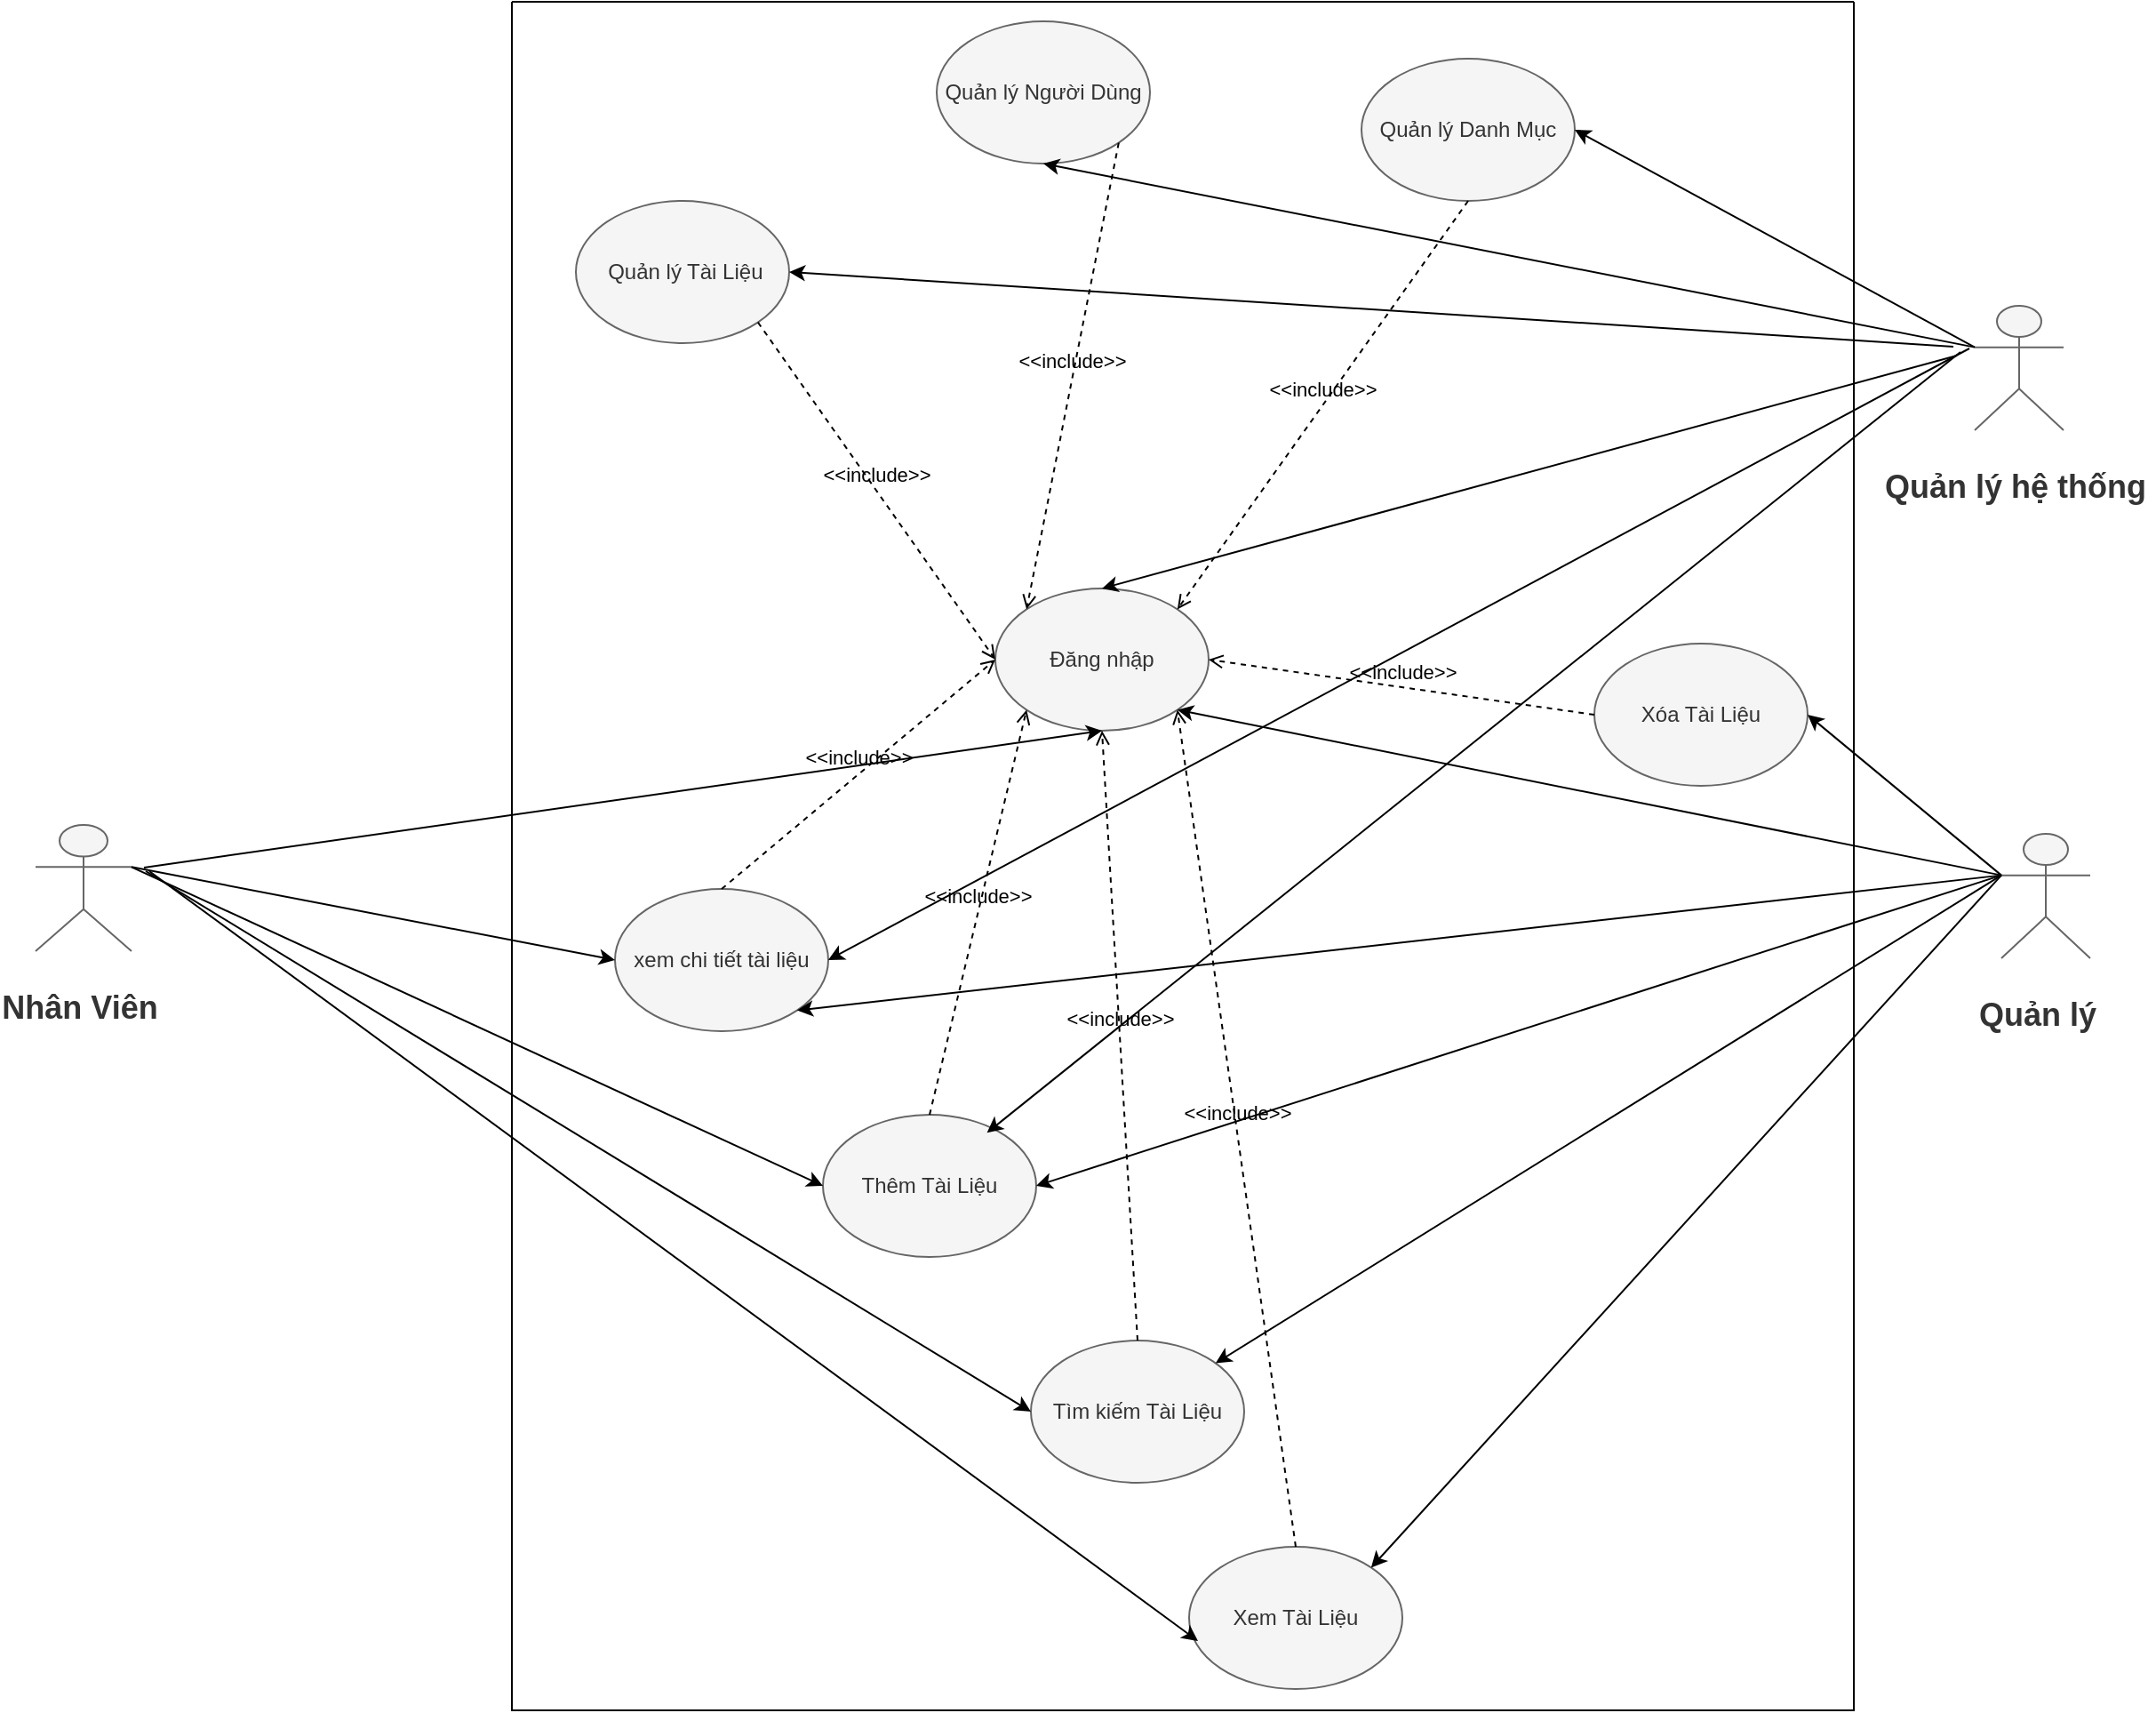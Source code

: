 <mxfile version="26.0.16">
  <diagram name="Page-1" id="sFSv0K3qzuAxDGMwvceu">
    <mxGraphModel dx="2302" dy="1347" grid="0" gridSize="10" guides="1" tooltips="1" connect="1" arrows="1" fold="1" page="0" pageScale="1" pageWidth="850" pageHeight="1100" math="0" shadow="0">
      <root>
        <mxCell id="0" />
        <mxCell id="1" parent="0" />
        <mxCell id="ZACLSQcDL1vWYHaIVnam-1" value="Đăng nhập" style="ellipse;whiteSpace=wrap;html=1;fillColor=#f5f5f5;fontColor=#333333;strokeColor=#666666;" parent="1" vertex="1">
          <mxGeometry x="757" y="612" width="120" height="80" as="geometry" />
        </mxCell>
        <mxCell id="ZACLSQcDL1vWYHaIVnam-2" value="&lt;h2&gt;Quản lý hệ thống&amp;nbsp;&lt;/h2&gt;" style="shape=umlActor;verticalLabelPosition=bottom;verticalAlign=top;html=1;outlineConnect=0;strokeColor=#666666;fontColor=#333333;fillColor=#f5f5f5;" parent="1" vertex="1">
          <mxGeometry x="1308" y="453" width="50" height="70" as="geometry" />
        </mxCell>
        <mxCell id="ZACLSQcDL1vWYHaIVnam-5" value="Quản lý Người Dùng" style="ellipse;whiteSpace=wrap;html=1;fillColor=#f5f5f5;fontColor=#333333;strokeColor=#666666;" parent="1" vertex="1">
          <mxGeometry x="724" y="293" width="120" height="80" as="geometry" />
        </mxCell>
        <mxCell id="ZACLSQcDL1vWYHaIVnam-6" value="&amp;nbsp;Quản lý Tài Liệu" style="ellipse;whiteSpace=wrap;html=1;fillColor=#f5f5f5;fontColor=#333333;strokeColor=#666666;" parent="1" vertex="1">
          <mxGeometry x="521" y="394" width="120" height="80" as="geometry" />
        </mxCell>
        <mxCell id="ZACLSQcDL1vWYHaIVnam-7" value="&lt;h2&gt;Nhân Viên&amp;nbsp;&lt;/h2&gt;" style="shape=umlActor;verticalLabelPosition=bottom;verticalAlign=top;html=1;outlineConnect=0;strokeColor=#666666;fontColor=#333333;fillColor=#f5f5f5;" parent="1" vertex="1">
          <mxGeometry x="217" y="745" width="54" height="71" as="geometry" />
        </mxCell>
        <mxCell id="ZACLSQcDL1vWYHaIVnam-8" value="" style="endArrow=classic;html=1;rounded=0;strokeColor=#000000;entryX=0.5;entryY=0;entryDx=0;entryDy=0;" parent="1" target="ZACLSQcDL1vWYHaIVnam-1" edge="1">
          <mxGeometry width="50" height="50" relative="1" as="geometry">
            <mxPoint x="1298" y="481" as="sourcePoint" />
            <mxPoint x="974" y="530.5" as="targetPoint" />
          </mxGeometry>
        </mxCell>
        <mxCell id="ZACLSQcDL1vWYHaIVnam-9" value="" style="endArrow=classic;html=1;rounded=0;entryX=1;entryY=0.5;entryDx=0;entryDy=0;strokeColor=#000000;" parent="1" target="ZACLSQcDL1vWYHaIVnam-6" edge="1">
          <mxGeometry width="50" height="50" relative="1" as="geometry">
            <mxPoint x="1296" y="476" as="sourcePoint" />
            <mxPoint x="956" y="433" as="targetPoint" />
          </mxGeometry>
        </mxCell>
        <mxCell id="ZACLSQcDL1vWYHaIVnam-10" value="" style="endArrow=classic;html=1;rounded=0;entryX=0.5;entryY=1;entryDx=0;entryDy=0;strokeColor=#000000;exitX=0;exitY=0.333;exitDx=0;exitDy=0;exitPerimeter=0;" parent="1" source="ZACLSQcDL1vWYHaIVnam-2" target="ZACLSQcDL1vWYHaIVnam-5" edge="1">
          <mxGeometry width="50" height="50" relative="1" as="geometry">
            <mxPoint x="1130" y="545" as="sourcePoint" />
            <mxPoint x="1217" y="471" as="targetPoint" />
          </mxGeometry>
        </mxCell>
        <mxCell id="ZACLSQcDL1vWYHaIVnam-14" value="xem chi tiết tài liệu" style="ellipse;whiteSpace=wrap;html=1;fillColor=#f5f5f5;fontColor=#333333;strokeColor=#666666;" parent="1" vertex="1">
          <mxGeometry x="543" y="781" width="120" height="80" as="geometry" />
        </mxCell>
        <mxCell id="ZACLSQcDL1vWYHaIVnam-15" value="Thêm Tài Liệu" style="ellipse;whiteSpace=wrap;html=1;fillColor=#f5f5f5;fontColor=#333333;strokeColor=#666666;" parent="1" vertex="1">
          <mxGeometry x="660" y="908" width="120" height="80" as="geometry" />
        </mxCell>
        <mxCell id="ZACLSQcDL1vWYHaIVnam-17" value="Tìm kiếm Tài Liệu" style="ellipse;whiteSpace=wrap;html=1;fillColor=#f5f5f5;fontColor=#333333;strokeColor=#666666;" parent="1" vertex="1">
          <mxGeometry x="777" y="1035" width="120" height="80" as="geometry" />
        </mxCell>
        <mxCell id="ZACLSQcDL1vWYHaIVnam-18" value="" style="endArrow=classic;html=1;rounded=0;entryX=1;entryY=0.5;entryDx=0;entryDy=0;strokeColor=#000000;" parent="1" target="ZACLSQcDL1vWYHaIVnam-14" edge="1">
          <mxGeometry width="50" height="50" relative="1" as="geometry">
            <mxPoint x="1305" y="477" as="sourcePoint" />
            <mxPoint x="456" y="603" as="targetPoint" />
          </mxGeometry>
        </mxCell>
        <mxCell id="ZACLSQcDL1vWYHaIVnam-19" value="" style="endArrow=classic;html=1;rounded=0;entryX=0.769;entryY=0.127;entryDx=0;entryDy=0;strokeColor=#000000;entryPerimeter=0;" parent="1" target="ZACLSQcDL1vWYHaIVnam-15" edge="1">
          <mxGeometry width="50" height="50" relative="1" as="geometry">
            <mxPoint x="1300" y="479" as="sourcePoint" />
            <mxPoint x="468" y="632" as="targetPoint" />
          </mxGeometry>
        </mxCell>
        <mxCell id="ZACLSQcDL1vWYHaIVnam-21" value="" style="endArrow=classic;html=1;rounded=0;entryX=0;entryY=0.5;entryDx=0;entryDy=0;strokeColor=#000000;exitX=1;exitY=0.333;exitDx=0;exitDy=0;exitPerimeter=0;" parent="1" source="ZACLSQcDL1vWYHaIVnam-7" target="ZACLSQcDL1vWYHaIVnam-14" edge="1">
          <mxGeometry width="50" height="50" relative="1" as="geometry">
            <mxPoint x="305" y="840" as="sourcePoint" />
            <mxPoint x="158" y="801" as="targetPoint" />
          </mxGeometry>
        </mxCell>
        <mxCell id="ZACLSQcDL1vWYHaIVnam-22" value="" style="endArrow=classic;html=1;rounded=0;entryX=0;entryY=0.5;entryDx=0;entryDy=0;strokeColor=#000000;exitX=1;exitY=0.333;exitDx=0;exitDy=0;exitPerimeter=0;" parent="1" source="ZACLSQcDL1vWYHaIVnam-7" target="ZACLSQcDL1vWYHaIVnam-15" edge="1">
          <mxGeometry width="50" height="50" relative="1" as="geometry">
            <mxPoint x="286" y="833" as="sourcePoint" />
            <mxPoint x="139" y="794" as="targetPoint" />
          </mxGeometry>
        </mxCell>
        <mxCell id="ZACLSQcDL1vWYHaIVnam-24" value="" style="endArrow=classic;html=1;rounded=0;entryX=0;entryY=0.5;entryDx=0;entryDy=0;strokeColor=#000000;" parent="1" target="ZACLSQcDL1vWYHaIVnam-17" edge="1">
          <mxGeometry width="50" height="50" relative="1" as="geometry">
            <mxPoint x="279" y="771" as="sourcePoint" />
            <mxPoint x="197" y="878" as="targetPoint" />
          </mxGeometry>
        </mxCell>
        <mxCell id="ZACLSQcDL1vWYHaIVnam-25" value="Xem Tài Liệu" style="ellipse;whiteSpace=wrap;html=1;fillColor=#f5f5f5;fontColor=#333333;strokeColor=#666666;" parent="1" vertex="1">
          <mxGeometry x="866" y="1151" width="120" height="80" as="geometry" />
        </mxCell>
        <mxCell id="ZACLSQcDL1vWYHaIVnam-26" value="" style="endArrow=classic;html=1;rounded=0;strokeColor=#000000;" parent="1" edge="1">
          <mxGeometry width="50" height="50" relative="1" as="geometry">
            <mxPoint x="281" y="771" as="sourcePoint" />
            <mxPoint x="871" y="1204" as="targetPoint" />
          </mxGeometry>
        </mxCell>
        <mxCell id="ZACLSQcDL1vWYHaIVnam-27" value="Quản lý Danh Mục" style="ellipse;whiteSpace=wrap;html=1;fillColor=#f5f5f5;fontColor=#333333;strokeColor=#666666;" parent="1" vertex="1">
          <mxGeometry x="963" y="314" width="120" height="80" as="geometry" />
        </mxCell>
        <mxCell id="ZACLSQcDL1vWYHaIVnam-28" value="" style="endArrow=classic;html=1;rounded=0;entryX=1;entryY=0.5;entryDx=0;entryDy=0;strokeColor=#000000;exitX=0;exitY=0.333;exitDx=0;exitDy=0;exitPerimeter=0;" parent="1" source="ZACLSQcDL1vWYHaIVnam-2" target="ZACLSQcDL1vWYHaIVnam-27" edge="1">
          <mxGeometry width="50" height="50" relative="1" as="geometry">
            <mxPoint x="842" y="458" as="sourcePoint" />
            <mxPoint x="941" y="394" as="targetPoint" />
          </mxGeometry>
        </mxCell>
        <mxCell id="ZACLSQcDL1vWYHaIVnam-35" value="&lt;h2&gt;Quản lý&amp;nbsp;&amp;nbsp;&lt;/h2&gt;" style="shape=umlActor;verticalLabelPosition=bottom;verticalAlign=top;html=1;outlineConnect=0;strokeColor=#666666;fontColor=#333333;fillColor=#f5f5f5;" parent="1" vertex="1">
          <mxGeometry x="1323" y="750" width="50" height="70" as="geometry" />
        </mxCell>
        <mxCell id="ZACLSQcDL1vWYHaIVnam-39" value="" style="endArrow=classic;html=1;rounded=0;entryX=0.5;entryY=1;entryDx=0;entryDy=0;strokeColor=#000000;" parent="1" target="ZACLSQcDL1vWYHaIVnam-1" edge="1">
          <mxGeometry width="50" height="50" relative="1" as="geometry">
            <mxPoint x="278" y="769" as="sourcePoint" />
            <mxPoint x="793" y="829" as="targetPoint" />
          </mxGeometry>
        </mxCell>
        <mxCell id="ZACLSQcDL1vWYHaIVnam-40" value="" style="endArrow=classic;html=1;rounded=0;entryX=1;entryY=1;entryDx=0;entryDy=0;strokeColor=#000000;exitX=0;exitY=0.333;exitDx=0;exitDy=0;exitPerimeter=0;" parent="1" source="ZACLSQcDL1vWYHaIVnam-35" target="ZACLSQcDL1vWYHaIVnam-1" edge="1">
          <mxGeometry width="50" height="50" relative="1" as="geometry">
            <mxPoint x="970" y="816" as="sourcePoint" />
            <mxPoint x="1322" y="798" as="targetPoint" />
          </mxGeometry>
        </mxCell>
        <mxCell id="ZACLSQcDL1vWYHaIVnam-41" value="" style="endArrow=classic;html=1;rounded=0;entryX=1;entryY=0.5;entryDx=0;entryDy=0;strokeColor=#000000;exitX=0;exitY=0.333;exitDx=0;exitDy=0;exitPerimeter=0;" parent="1" source="ZACLSQcDL1vWYHaIVnam-35" target="ZACLSQcDL1vWYHaIVnam-15" edge="1">
          <mxGeometry width="50" height="50" relative="1" as="geometry">
            <mxPoint x="951" y="851" as="sourcePoint" />
            <mxPoint x="1303" y="833" as="targetPoint" />
          </mxGeometry>
        </mxCell>
        <mxCell id="ZACLSQcDL1vWYHaIVnam-42" value="" style="endArrow=classic;html=1;rounded=0;entryX=1;entryY=0;entryDx=0;entryDy=0;strokeColor=#000000;exitX=0;exitY=0.333;exitDx=0;exitDy=0;exitPerimeter=0;" parent="1" source="ZACLSQcDL1vWYHaIVnam-35" target="ZACLSQcDL1vWYHaIVnam-25" edge="1">
          <mxGeometry width="50" height="50" relative="1" as="geometry">
            <mxPoint x="1053" y="912" as="sourcePoint" />
            <mxPoint x="1405" y="894" as="targetPoint" />
          </mxGeometry>
        </mxCell>
        <mxCell id="ZACLSQcDL1vWYHaIVnam-43" value="" style="endArrow=classic;html=1;rounded=0;strokeColor=#000000;exitX=0;exitY=0.333;exitDx=0;exitDy=0;exitPerimeter=0;" parent="1" source="ZACLSQcDL1vWYHaIVnam-35" target="ZACLSQcDL1vWYHaIVnam-17" edge="1">
          <mxGeometry width="50" height="50" relative="1" as="geometry">
            <mxPoint x="1020" y="939" as="sourcePoint" />
            <mxPoint x="1372" y="921" as="targetPoint" />
          </mxGeometry>
        </mxCell>
        <mxCell id="ZACLSQcDL1vWYHaIVnam-44" value="" style="endArrow=classic;html=1;rounded=0;entryX=1;entryY=1;entryDx=0;entryDy=0;strokeColor=#000000;exitX=0;exitY=0.333;exitDx=0;exitDy=0;exitPerimeter=0;" parent="1" source="ZACLSQcDL1vWYHaIVnam-35" target="ZACLSQcDL1vWYHaIVnam-14" edge="1">
          <mxGeometry width="50" height="50" relative="1" as="geometry">
            <mxPoint x="896" y="771" as="sourcePoint" />
            <mxPoint x="1248" y="753" as="targetPoint" />
          </mxGeometry>
        </mxCell>
        <mxCell id="ZACLSQcDL1vWYHaIVnam-45" value="Xóa Tài Liệu" style="ellipse;whiteSpace=wrap;html=1;fillColor=#f5f5f5;fontColor=#333333;strokeColor=#666666;" parent="1" vertex="1">
          <mxGeometry x="1094" y="643" width="120" height="80" as="geometry" />
        </mxCell>
        <mxCell id="ZACLSQcDL1vWYHaIVnam-47" value="" style="endArrow=classic;html=1;rounded=0;entryX=1;entryY=0.5;entryDx=0;entryDy=0;strokeColor=#000000;exitX=0;exitY=0.333;exitDx=0;exitDy=0;exitPerimeter=0;" parent="1" source="ZACLSQcDL1vWYHaIVnam-35" target="ZACLSQcDL1vWYHaIVnam-45" edge="1">
          <mxGeometry width="50" height="50" relative="1" as="geometry">
            <mxPoint x="1266" y="810" as="sourcePoint" />
            <mxPoint x="1163" y="1183" as="targetPoint" />
          </mxGeometry>
        </mxCell>
        <mxCell id="5tJ1co6cZz46ARtZdyT2-1" value="&amp;lt;&amp;lt;include&amp;gt;&amp;gt;" style="html=1;verticalAlign=bottom;labelBackgroundColor=none;endArrow=open;endFill=0;dashed=1;rounded=0;exitX=0.5;exitY=1;exitDx=0;exitDy=0;entryX=1;entryY=0;entryDx=0;entryDy=0;" parent="1" source="ZACLSQcDL1vWYHaIVnam-27" target="ZACLSQcDL1vWYHaIVnam-1" edge="1">
          <mxGeometry width="160" relative="1" as="geometry">
            <mxPoint x="1553" y="448" as="sourcePoint" />
            <mxPoint x="1456" y="664" as="targetPoint" />
          </mxGeometry>
        </mxCell>
        <mxCell id="5tJ1co6cZz46ARtZdyT2-2" value="&amp;lt;&amp;lt;include&amp;gt;&amp;gt;" style="html=1;verticalAlign=bottom;labelBackgroundColor=none;endArrow=open;endFill=0;dashed=1;rounded=0;exitX=1;exitY=1;exitDx=0;exitDy=0;entryX=0;entryY=0;entryDx=0;entryDy=0;" parent="1" source="ZACLSQcDL1vWYHaIVnam-5" target="ZACLSQcDL1vWYHaIVnam-1" edge="1">
          <mxGeometry width="160" relative="1" as="geometry">
            <mxPoint x="1659" y="494" as="sourcePoint" />
            <mxPoint x="1562" y="710" as="targetPoint" />
          </mxGeometry>
        </mxCell>
        <mxCell id="5tJ1co6cZz46ARtZdyT2-3" value="&amp;lt;&amp;lt;include&amp;gt;&amp;gt;" style="html=1;verticalAlign=bottom;labelBackgroundColor=none;endArrow=open;endFill=0;dashed=1;rounded=0;exitX=1;exitY=1;exitDx=0;exitDy=0;entryX=0;entryY=0.5;entryDx=0;entryDy=0;" parent="1" source="ZACLSQcDL1vWYHaIVnam-6" target="ZACLSQcDL1vWYHaIVnam-1" edge="1">
          <mxGeometry width="160" relative="1" as="geometry">
            <mxPoint x="1616" y="724" as="sourcePoint" />
            <mxPoint x="1519" y="940" as="targetPoint" />
          </mxGeometry>
        </mxCell>
        <mxCell id="5tJ1co6cZz46ARtZdyT2-4" value="&amp;lt;&amp;lt;include&amp;gt;&amp;gt;" style="html=1;verticalAlign=bottom;labelBackgroundColor=none;endArrow=open;endFill=0;dashed=1;rounded=0;exitX=0;exitY=0.5;exitDx=0;exitDy=0;entryX=1;entryY=0.5;entryDx=0;entryDy=0;" parent="1" source="ZACLSQcDL1vWYHaIVnam-45" target="ZACLSQcDL1vWYHaIVnam-1" edge="1">
          <mxGeometry width="160" relative="1" as="geometry">
            <mxPoint x="1464" y="691" as="sourcePoint" />
            <mxPoint x="1367" y="907" as="targetPoint" />
          </mxGeometry>
        </mxCell>
        <mxCell id="5tJ1co6cZz46ARtZdyT2-5" value="&amp;lt;&amp;lt;include&amp;gt;&amp;gt;" style="html=1;verticalAlign=bottom;labelBackgroundColor=none;endArrow=open;endFill=0;dashed=1;rounded=0;exitX=0.5;exitY=0;exitDx=0;exitDy=0;entryX=1;entryY=1;entryDx=0;entryDy=0;" parent="1" source="ZACLSQcDL1vWYHaIVnam-25" target="ZACLSQcDL1vWYHaIVnam-1" edge="1">
          <mxGeometry width="160" relative="1" as="geometry">
            <mxPoint x="1622" y="643" as="sourcePoint" />
            <mxPoint x="1525" y="859" as="targetPoint" />
          </mxGeometry>
        </mxCell>
        <mxCell id="5tJ1co6cZz46ARtZdyT2-6" value="&amp;lt;&amp;lt;include&amp;gt;&amp;gt;" style="html=1;verticalAlign=bottom;labelBackgroundColor=none;endArrow=open;endFill=0;dashed=1;rounded=0;exitX=0.5;exitY=0;exitDx=0;exitDy=0;entryX=0.5;entryY=1;entryDx=0;entryDy=0;" parent="1" source="ZACLSQcDL1vWYHaIVnam-17" target="ZACLSQcDL1vWYHaIVnam-1" edge="1">
          <mxGeometry width="160" relative="1" as="geometry">
            <mxPoint x="1590" y="886" as="sourcePoint" />
            <mxPoint x="1493" y="1102" as="targetPoint" />
          </mxGeometry>
        </mxCell>
        <mxCell id="5tJ1co6cZz46ARtZdyT2-7" value="&amp;lt;&amp;lt;include&amp;gt;&amp;gt;" style="html=1;verticalAlign=bottom;labelBackgroundColor=none;endArrow=open;endFill=0;dashed=1;rounded=0;exitX=0.5;exitY=0;exitDx=0;exitDy=0;entryX=0;entryY=1;entryDx=0;entryDy=0;" parent="1" source="ZACLSQcDL1vWYHaIVnam-15" target="ZACLSQcDL1vWYHaIVnam-1" edge="1">
          <mxGeometry width="160" relative="1" as="geometry">
            <mxPoint x="1523" y="649" as="sourcePoint" />
            <mxPoint x="1426" y="865" as="targetPoint" />
          </mxGeometry>
        </mxCell>
        <mxCell id="5tJ1co6cZz46ARtZdyT2-8" value="&amp;lt;&amp;lt;include&amp;gt;&amp;gt;" style="html=1;verticalAlign=bottom;labelBackgroundColor=none;endArrow=open;endFill=0;dashed=1;rounded=0;exitX=0.5;exitY=0;exitDx=0;exitDy=0;entryX=0;entryY=0.5;entryDx=0;entryDy=0;" parent="1" source="ZACLSQcDL1vWYHaIVnam-14" target="ZACLSQcDL1vWYHaIVnam-1" edge="1">
          <mxGeometry width="160" relative="1" as="geometry">
            <mxPoint x="1603" y="662" as="sourcePoint" />
            <mxPoint x="1506" y="878" as="targetPoint" />
          </mxGeometry>
        </mxCell>
        <mxCell id="ix_y2HNCN-cxeC3Izqx7-5" value="" style="swimlane;startSize=0;" vertex="1" parent="1">
          <mxGeometry x="485" y="282" width="755" height="961" as="geometry" />
        </mxCell>
      </root>
    </mxGraphModel>
  </diagram>
</mxfile>
